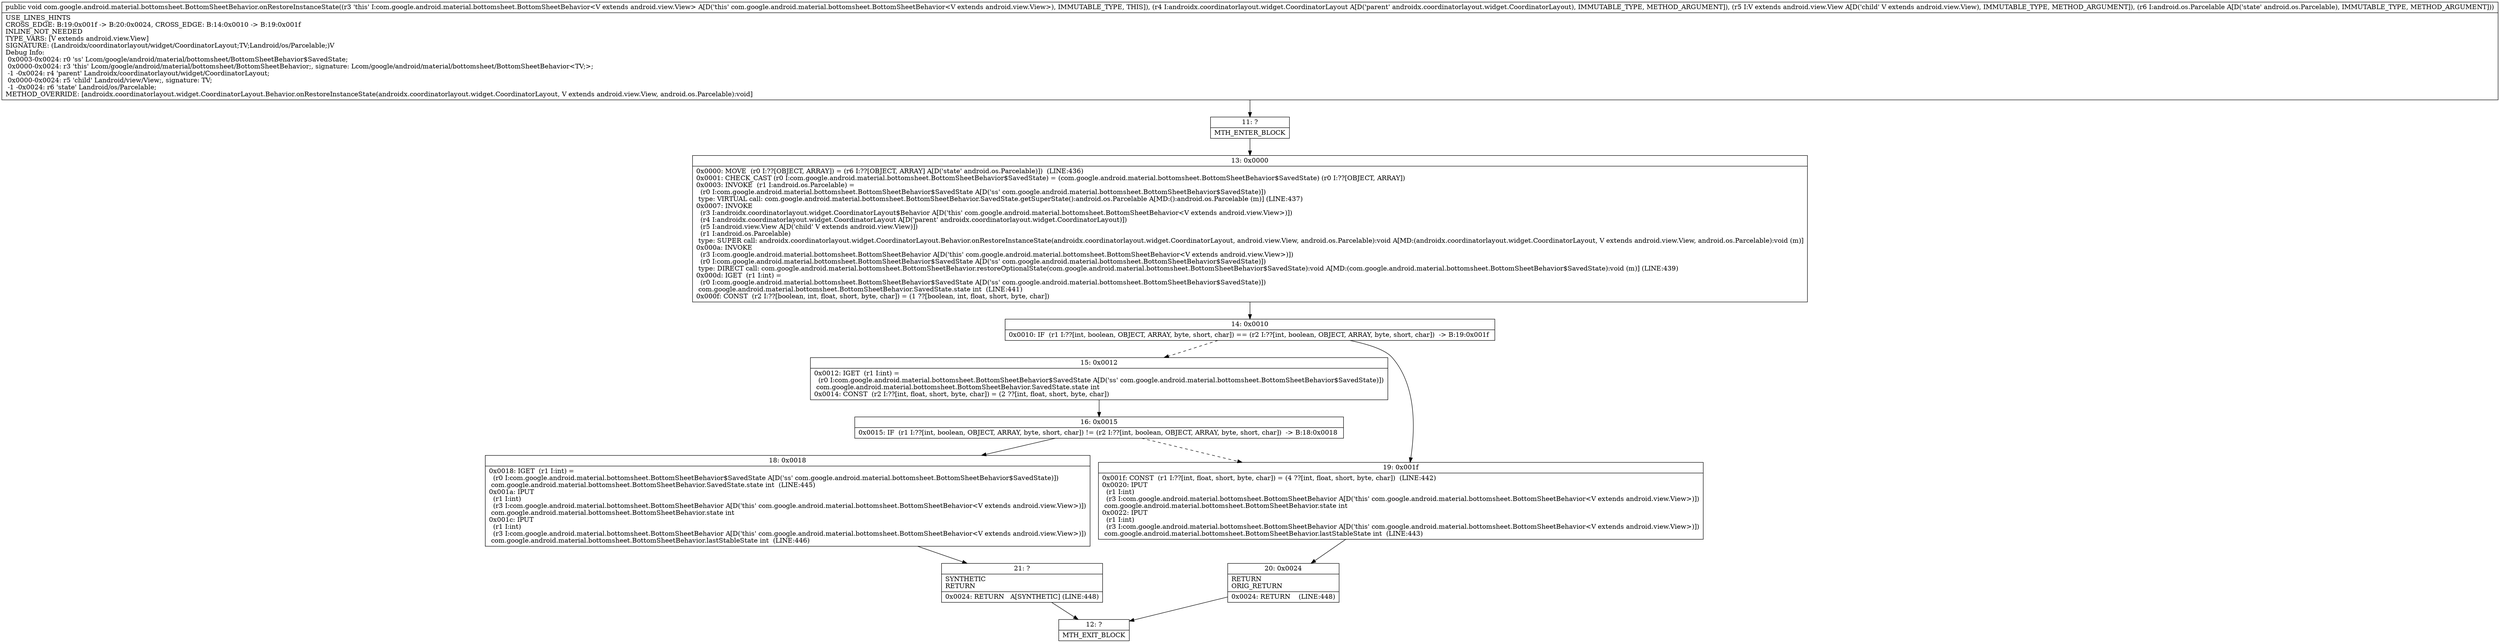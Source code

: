 digraph "CFG forcom.google.android.material.bottomsheet.BottomSheetBehavior.onRestoreInstanceState(Landroidx\/coordinatorlayout\/widget\/CoordinatorLayout;Landroid\/view\/View;Landroid\/os\/Parcelable;)V" {
Node_11 [shape=record,label="{11\:\ ?|MTH_ENTER_BLOCK\l}"];
Node_13 [shape=record,label="{13\:\ 0x0000|0x0000: MOVE  (r0 I:??[OBJECT, ARRAY]) = (r6 I:??[OBJECT, ARRAY] A[D('state' android.os.Parcelable)])  (LINE:436)\l0x0001: CHECK_CAST (r0 I:com.google.android.material.bottomsheet.BottomSheetBehavior$SavedState) = (com.google.android.material.bottomsheet.BottomSheetBehavior$SavedState) (r0 I:??[OBJECT, ARRAY]) \l0x0003: INVOKE  (r1 I:android.os.Parcelable) = \l  (r0 I:com.google.android.material.bottomsheet.BottomSheetBehavior$SavedState A[D('ss' com.google.android.material.bottomsheet.BottomSheetBehavior$SavedState)])\l type: VIRTUAL call: com.google.android.material.bottomsheet.BottomSheetBehavior.SavedState.getSuperState():android.os.Parcelable A[MD:():android.os.Parcelable (m)] (LINE:437)\l0x0007: INVOKE  \l  (r3 I:androidx.coordinatorlayout.widget.CoordinatorLayout$Behavior A[D('this' com.google.android.material.bottomsheet.BottomSheetBehavior\<V extends android.view.View\>)])\l  (r4 I:androidx.coordinatorlayout.widget.CoordinatorLayout A[D('parent' androidx.coordinatorlayout.widget.CoordinatorLayout)])\l  (r5 I:android.view.View A[D('child' V extends android.view.View)])\l  (r1 I:android.os.Parcelable)\l type: SUPER call: androidx.coordinatorlayout.widget.CoordinatorLayout.Behavior.onRestoreInstanceState(androidx.coordinatorlayout.widget.CoordinatorLayout, android.view.View, android.os.Parcelable):void A[MD:(androidx.coordinatorlayout.widget.CoordinatorLayout, V extends android.view.View, android.os.Parcelable):void (m)]\l0x000a: INVOKE  \l  (r3 I:com.google.android.material.bottomsheet.BottomSheetBehavior A[D('this' com.google.android.material.bottomsheet.BottomSheetBehavior\<V extends android.view.View\>)])\l  (r0 I:com.google.android.material.bottomsheet.BottomSheetBehavior$SavedState A[D('ss' com.google.android.material.bottomsheet.BottomSheetBehavior$SavedState)])\l type: DIRECT call: com.google.android.material.bottomsheet.BottomSheetBehavior.restoreOptionalState(com.google.android.material.bottomsheet.BottomSheetBehavior$SavedState):void A[MD:(com.google.android.material.bottomsheet.BottomSheetBehavior$SavedState):void (m)] (LINE:439)\l0x000d: IGET  (r1 I:int) = \l  (r0 I:com.google.android.material.bottomsheet.BottomSheetBehavior$SavedState A[D('ss' com.google.android.material.bottomsheet.BottomSheetBehavior$SavedState)])\l com.google.android.material.bottomsheet.BottomSheetBehavior.SavedState.state int  (LINE:441)\l0x000f: CONST  (r2 I:??[boolean, int, float, short, byte, char]) = (1 ??[boolean, int, float, short, byte, char]) \l}"];
Node_14 [shape=record,label="{14\:\ 0x0010|0x0010: IF  (r1 I:??[int, boolean, OBJECT, ARRAY, byte, short, char]) == (r2 I:??[int, boolean, OBJECT, ARRAY, byte, short, char])  \-\> B:19:0x001f \l}"];
Node_15 [shape=record,label="{15\:\ 0x0012|0x0012: IGET  (r1 I:int) = \l  (r0 I:com.google.android.material.bottomsheet.BottomSheetBehavior$SavedState A[D('ss' com.google.android.material.bottomsheet.BottomSheetBehavior$SavedState)])\l com.google.android.material.bottomsheet.BottomSheetBehavior.SavedState.state int \l0x0014: CONST  (r2 I:??[int, float, short, byte, char]) = (2 ??[int, float, short, byte, char]) \l}"];
Node_16 [shape=record,label="{16\:\ 0x0015|0x0015: IF  (r1 I:??[int, boolean, OBJECT, ARRAY, byte, short, char]) != (r2 I:??[int, boolean, OBJECT, ARRAY, byte, short, char])  \-\> B:18:0x0018 \l}"];
Node_18 [shape=record,label="{18\:\ 0x0018|0x0018: IGET  (r1 I:int) = \l  (r0 I:com.google.android.material.bottomsheet.BottomSheetBehavior$SavedState A[D('ss' com.google.android.material.bottomsheet.BottomSheetBehavior$SavedState)])\l com.google.android.material.bottomsheet.BottomSheetBehavior.SavedState.state int  (LINE:445)\l0x001a: IPUT  \l  (r1 I:int)\l  (r3 I:com.google.android.material.bottomsheet.BottomSheetBehavior A[D('this' com.google.android.material.bottomsheet.BottomSheetBehavior\<V extends android.view.View\>)])\l com.google.android.material.bottomsheet.BottomSheetBehavior.state int \l0x001c: IPUT  \l  (r1 I:int)\l  (r3 I:com.google.android.material.bottomsheet.BottomSheetBehavior A[D('this' com.google.android.material.bottomsheet.BottomSheetBehavior\<V extends android.view.View\>)])\l com.google.android.material.bottomsheet.BottomSheetBehavior.lastStableState int  (LINE:446)\l}"];
Node_21 [shape=record,label="{21\:\ ?|SYNTHETIC\lRETURN\l|0x0024: RETURN   A[SYNTHETIC] (LINE:448)\l}"];
Node_12 [shape=record,label="{12\:\ ?|MTH_EXIT_BLOCK\l}"];
Node_19 [shape=record,label="{19\:\ 0x001f|0x001f: CONST  (r1 I:??[int, float, short, byte, char]) = (4 ??[int, float, short, byte, char])  (LINE:442)\l0x0020: IPUT  \l  (r1 I:int)\l  (r3 I:com.google.android.material.bottomsheet.BottomSheetBehavior A[D('this' com.google.android.material.bottomsheet.BottomSheetBehavior\<V extends android.view.View\>)])\l com.google.android.material.bottomsheet.BottomSheetBehavior.state int \l0x0022: IPUT  \l  (r1 I:int)\l  (r3 I:com.google.android.material.bottomsheet.BottomSheetBehavior A[D('this' com.google.android.material.bottomsheet.BottomSheetBehavior\<V extends android.view.View\>)])\l com.google.android.material.bottomsheet.BottomSheetBehavior.lastStableState int  (LINE:443)\l}"];
Node_20 [shape=record,label="{20\:\ 0x0024|RETURN\lORIG_RETURN\l|0x0024: RETURN    (LINE:448)\l}"];
MethodNode[shape=record,label="{public void com.google.android.material.bottomsheet.BottomSheetBehavior.onRestoreInstanceState((r3 'this' I:com.google.android.material.bottomsheet.BottomSheetBehavior\<V extends android.view.View\> A[D('this' com.google.android.material.bottomsheet.BottomSheetBehavior\<V extends android.view.View\>), IMMUTABLE_TYPE, THIS]), (r4 I:androidx.coordinatorlayout.widget.CoordinatorLayout A[D('parent' androidx.coordinatorlayout.widget.CoordinatorLayout), IMMUTABLE_TYPE, METHOD_ARGUMENT]), (r5 I:V extends android.view.View A[D('child' V extends android.view.View), IMMUTABLE_TYPE, METHOD_ARGUMENT]), (r6 I:android.os.Parcelable A[D('state' android.os.Parcelable), IMMUTABLE_TYPE, METHOD_ARGUMENT]))  | USE_LINES_HINTS\lCROSS_EDGE: B:19:0x001f \-\> B:20:0x0024, CROSS_EDGE: B:14:0x0010 \-\> B:19:0x001f\lINLINE_NOT_NEEDED\lTYPE_VARS: [V extends android.view.View]\lSIGNATURE: (Landroidx\/coordinatorlayout\/widget\/CoordinatorLayout;TV;Landroid\/os\/Parcelable;)V\lDebug Info:\l  0x0003\-0x0024: r0 'ss' Lcom\/google\/android\/material\/bottomsheet\/BottomSheetBehavior$SavedState;\l  0x0000\-0x0024: r3 'this' Lcom\/google\/android\/material\/bottomsheet\/BottomSheetBehavior;, signature: Lcom\/google\/android\/material\/bottomsheet\/BottomSheetBehavior\<TV;\>;\l  \-1 \-0x0024: r4 'parent' Landroidx\/coordinatorlayout\/widget\/CoordinatorLayout;\l  0x0000\-0x0024: r5 'child' Landroid\/view\/View;, signature: TV;\l  \-1 \-0x0024: r6 'state' Landroid\/os\/Parcelable;\lMETHOD_OVERRIDE: [androidx.coordinatorlayout.widget.CoordinatorLayout.Behavior.onRestoreInstanceState(androidx.coordinatorlayout.widget.CoordinatorLayout, V extends android.view.View, android.os.Parcelable):void]\l}"];
MethodNode -> Node_11;Node_11 -> Node_13;
Node_13 -> Node_14;
Node_14 -> Node_15[style=dashed];
Node_14 -> Node_19;
Node_15 -> Node_16;
Node_16 -> Node_18;
Node_16 -> Node_19[style=dashed];
Node_18 -> Node_21;
Node_21 -> Node_12;
Node_19 -> Node_20;
Node_20 -> Node_12;
}

